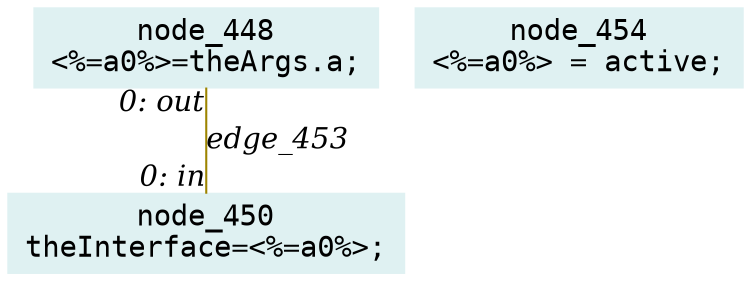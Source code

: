 digraph g{node_448 [shape="box", style="filled", color="#dff1f2", fontname="Courier", label="node_448
<%=a0%>=theArgs.a;
" ]
node_450 [shape="box", style="filled", color="#dff1f2", fontname="Courier", label="node_450
theInterface=<%=a0%>;
" ]
node_454 [shape="box", style="filled", color="#dff1f2", fontname="Courier", label="node_454
<%=a0%> = active;
" ]
node_448 -> node_450 [dir=none, arrowHead=none, fontname="Times-Italic", arrowsize=1, color="#9d8400", label="edge_453",  headlabel="0: in", taillabel="0: out" ]
}